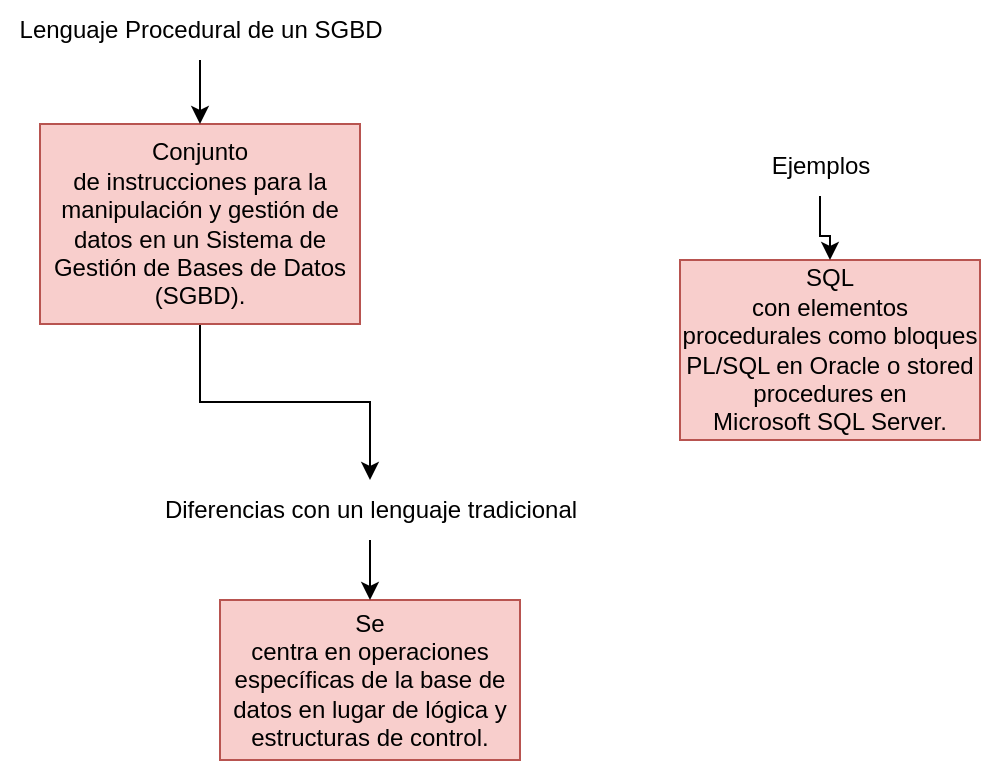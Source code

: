 <mxfile version="22.1.2" type="github">
  <diagram name="Página-1" id="FGyZLgKdgZYi1QoDUFZj">
    <mxGraphModel dx="585" dy="468" grid="1" gridSize="10" guides="1" tooltips="1" connect="1" arrows="1" fold="1" page="1" pageScale="1" pageWidth="1920" pageHeight="1200" math="0" shadow="0">
      <root>
        <mxCell id="0" />
        <mxCell id="1" parent="0" />
        <mxCell id="u6C_-ezJw3tM4qsvcUGR-8" style="edgeStyle=orthogonalEdgeStyle;rounded=0;orthogonalLoop=1;jettySize=auto;html=1;" edge="1" parent="1" source="u6C_-ezJw3tM4qsvcUGR-1" target="u6C_-ezJw3tM4qsvcUGR-4">
          <mxGeometry relative="1" as="geometry" />
        </mxCell>
        <mxCell id="u6C_-ezJw3tM4qsvcUGR-1" value="Conjunto&lt;br/&gt;de instrucciones para la manipulación y gestión de datos en un Sistema de&lt;br/&gt;Gestión de Bases de Datos (SGBD)." style="rounded=0;whiteSpace=wrap;html=1;fillColor=#f8cecc;strokeColor=#b85450;" vertex="1" parent="1">
          <mxGeometry x="340" y="132" width="160" height="100" as="geometry" />
        </mxCell>
        <mxCell id="u6C_-ezJw3tM4qsvcUGR-6" style="edgeStyle=orthogonalEdgeStyle;rounded=0;orthogonalLoop=1;jettySize=auto;html=1;" edge="1" parent="1" source="u6C_-ezJw3tM4qsvcUGR-2" target="u6C_-ezJw3tM4qsvcUGR-1">
          <mxGeometry relative="1" as="geometry" />
        </mxCell>
        <mxCell id="u6C_-ezJw3tM4qsvcUGR-2" value="Lenguaje Procedural de un SGBD" style="text;html=1;align=center;verticalAlign=middle;resizable=0;points=[];autosize=1;strokeColor=none;fillColor=none;" vertex="1" parent="1">
          <mxGeometry x="320" y="70" width="200" height="30" as="geometry" />
        </mxCell>
        <mxCell id="u6C_-ezJw3tM4qsvcUGR-3" value="Se&lt;br/&gt;centra en operaciones específicas de la base de datos en lugar de lógica y&lt;br/&gt;estructuras de control." style="rounded=0;whiteSpace=wrap;html=1;fillColor=#f8cecc;strokeColor=#b85450;" vertex="1" parent="1">
          <mxGeometry x="430" y="370" width="150" height="80" as="geometry" />
        </mxCell>
        <mxCell id="u6C_-ezJw3tM4qsvcUGR-5" style="edgeStyle=orthogonalEdgeStyle;rounded=0;orthogonalLoop=1;jettySize=auto;html=1;entryX=0.5;entryY=0;entryDx=0;entryDy=0;" edge="1" parent="1" source="u6C_-ezJw3tM4qsvcUGR-4" target="u6C_-ezJw3tM4qsvcUGR-3">
          <mxGeometry relative="1" as="geometry" />
        </mxCell>
        <mxCell id="u6C_-ezJw3tM4qsvcUGR-4" value="Diferencias con un lenguaje tradicional" style="text;html=1;align=center;verticalAlign=middle;resizable=0;points=[];autosize=1;strokeColor=none;fillColor=none;" vertex="1" parent="1">
          <mxGeometry x="390" y="310" width="230" height="30" as="geometry" />
        </mxCell>
        <mxCell id="u6C_-ezJw3tM4qsvcUGR-9" value="SQL&lt;br/&gt;con elementos procedurales como bloques PL/SQL en Oracle o stored procedures en&lt;br/&gt;Microsoft SQL Server." style="rounded=0;whiteSpace=wrap;html=1;fillColor=#f8cecc;strokeColor=#b85450;" vertex="1" parent="1">
          <mxGeometry x="660" y="200" width="150" height="90" as="geometry" />
        </mxCell>
        <mxCell id="u6C_-ezJw3tM4qsvcUGR-11" style="edgeStyle=orthogonalEdgeStyle;rounded=0;orthogonalLoop=1;jettySize=auto;html=1;entryX=0.5;entryY=0;entryDx=0;entryDy=0;" edge="1" parent="1" source="u6C_-ezJw3tM4qsvcUGR-10" target="u6C_-ezJw3tM4qsvcUGR-9">
          <mxGeometry relative="1" as="geometry" />
        </mxCell>
        <mxCell id="u6C_-ezJw3tM4qsvcUGR-10" value="Ejemplos" style="text;html=1;align=center;verticalAlign=middle;resizable=0;points=[];autosize=1;strokeColor=none;fillColor=none;" vertex="1" parent="1">
          <mxGeometry x="695" y="138" width="70" height="30" as="geometry" />
        </mxCell>
      </root>
    </mxGraphModel>
  </diagram>
</mxfile>
